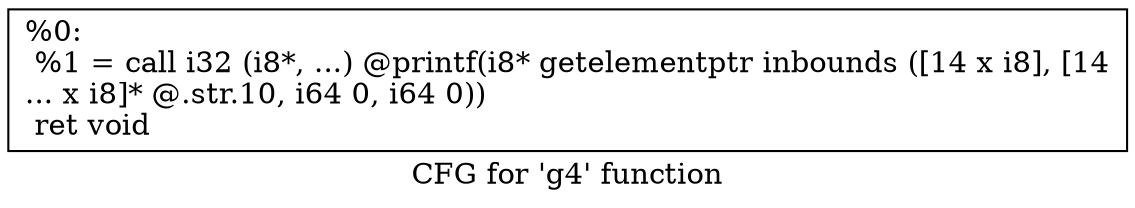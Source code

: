 digraph "CFG for 'g4' function" {
	label="CFG for 'g4' function";

	Node0x1a62d80 [shape=record,label="{%0:\l  %1 = call i32 (i8*, ...) @printf(i8* getelementptr inbounds ([14 x i8], [14\l... x i8]* @.str.10, i64 0, i64 0))\l  ret void\l}"];
}

